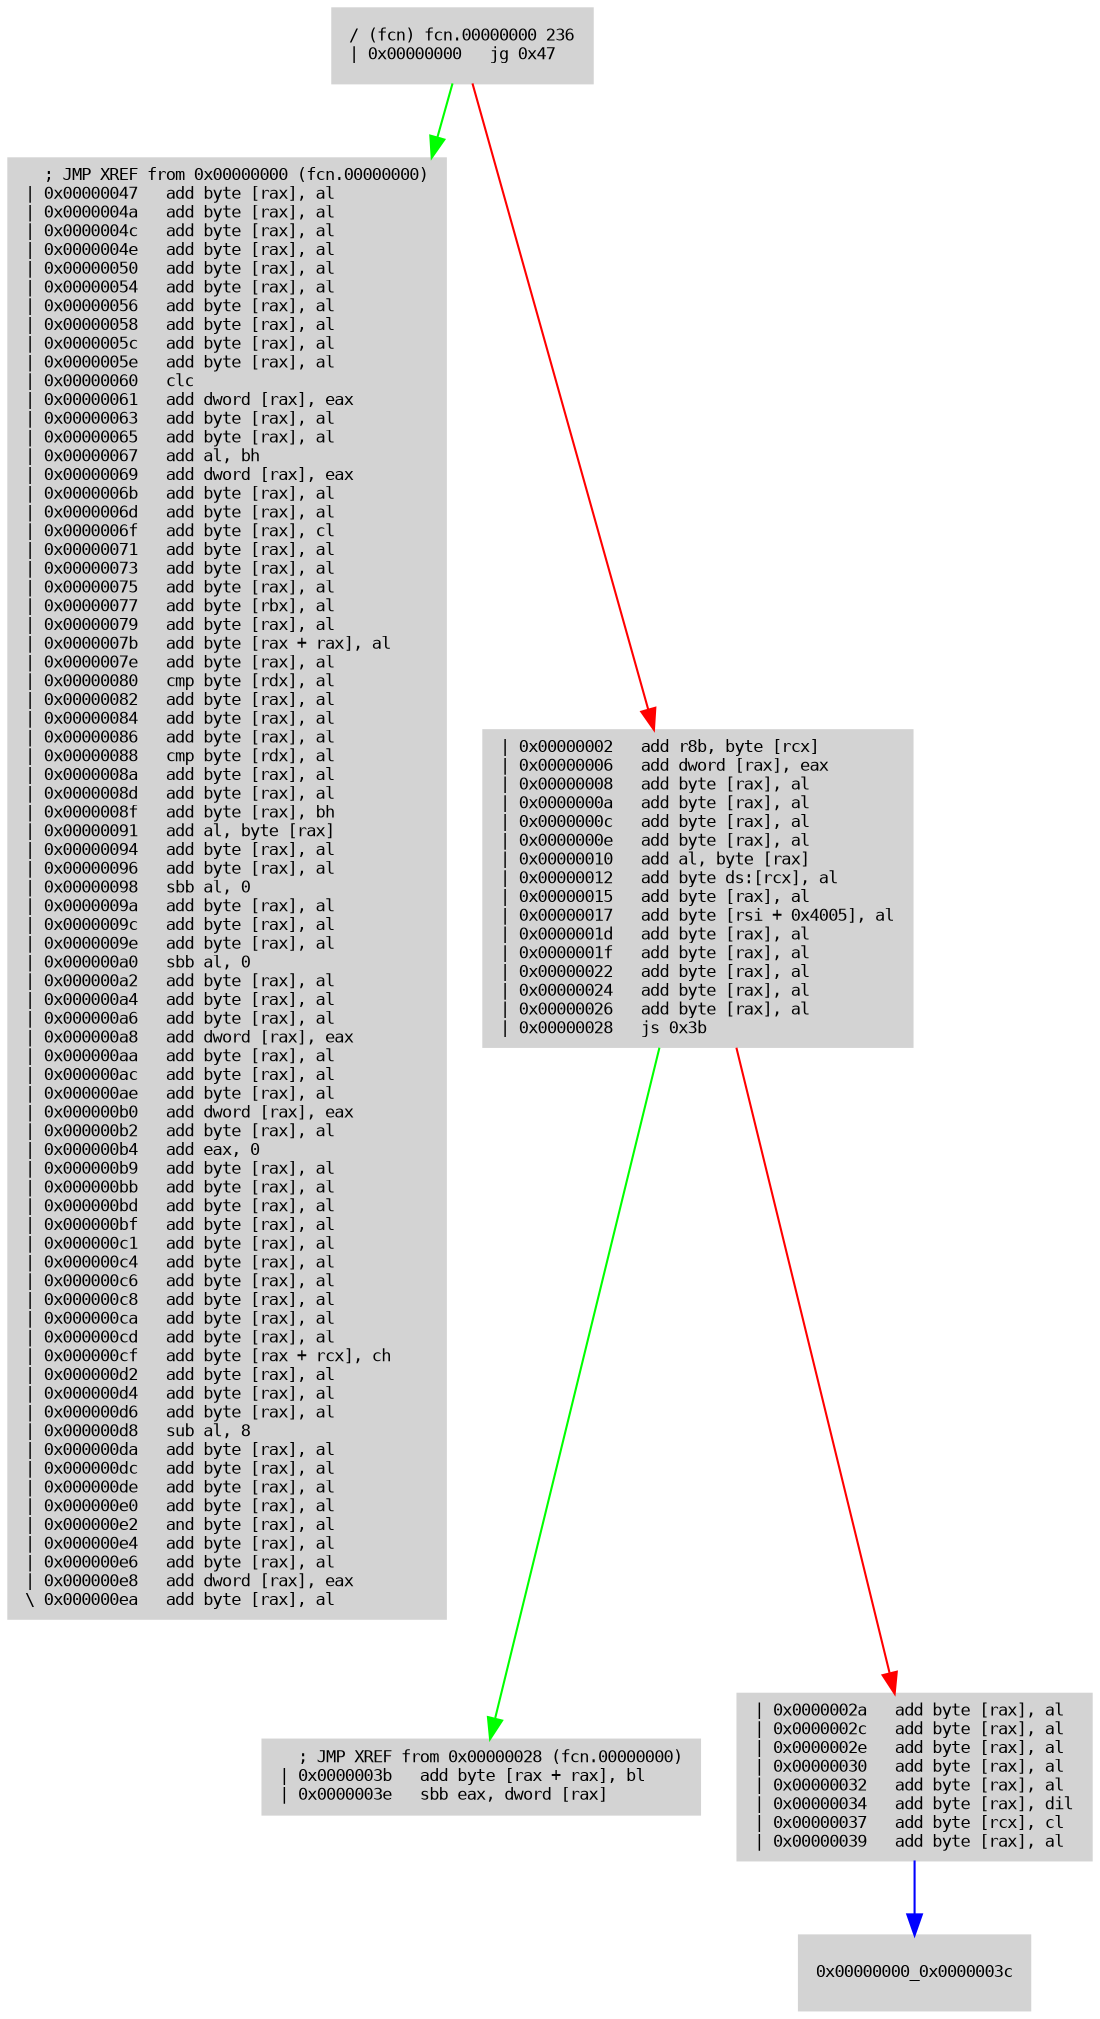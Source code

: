 digraph code {
	graph [bgcolor=white];
	node [color=lightgray, style=filled shape=box fontname="Courier" fontsize="8"];
	"0x00000000_0x00000000" -> "0x00000000_0x00000047" [color="green"];
	"0x00000000_0x00000000" -> "0x00000000_0x00000002" [color="red"];
 "0x00000000_0x00000000" [URL="fcn.00000000/0x00000000", color="lightgray", label="/ (fcn) fcn.00000000 236\l| 0x00000000   jg 0x47\l"]
	"0x00000000_0x00000002" -> "0x00000000_0x0000003b" [color="green"];
	"0x00000000_0x00000002" -> "0x00000000_0x0000002a" [color="red"];
 "0x00000000_0x00000002" [URL="fcn.00000000/0x00000002", color="lightgray", label="| 0x00000002   add r8b, byte [rcx]\l| 0x00000006   add dword [rax], eax\l| 0x00000008   add byte [rax], al\l| 0x0000000a   add byte [rax], al\l| 0x0000000c   add byte [rax], al\l| 0x0000000e   add byte [rax], al\l| 0x00000010   add al, byte [rax]\l| 0x00000012   add byte ds:[rcx], al\l| 0x00000015   add byte [rax], al\l| 0x00000017   add byte [rsi + 0x4005], al\l| 0x0000001d   add byte [rax], al\l| 0x0000001f   add byte [rax], al\l| 0x00000022   add byte [rax], al\l| 0x00000024   add byte [rax], al\l| 0x00000026   add byte [rax], al\l| 0x00000028   js 0x3b\l"]
	"0x00000000_0x0000002a" -> "0x00000000_0x0000003c" [color="blue"];
 "0x00000000_0x0000002a" [URL="fcn.00000000/0x0000002a", color="lightgray", label="| 0x0000002a   add byte [rax], al\l| 0x0000002c   add byte [rax], al\l| 0x0000002e   add byte [rax], al\l| 0x00000030   add byte [rax], al\l| 0x00000032   add byte [rax], al\l| 0x00000034   add byte [rax], dil\l| 0x00000037   add byte [rcx], cl\l| 0x00000039   add byte [rax], al\l"]
 "0x00000000_0x0000003b" [URL="fcn.00000000/0x0000003b", color="lightgray", label="  ; JMP XREF from 0x00000028 (fcn.00000000)\l| 0x0000003b   add byte [rax + rax], bl\l| 0x0000003e   sbb eax, dword [rax]\l"]
 "0x00000000_0x00000047" [URL="fcn.00000000/0x00000047", color="lightgray", label="  ; JMP XREF from 0x00000000 (fcn.00000000)\l| 0x00000047   add byte [rax], al\l| 0x0000004a   add byte [rax], al\l| 0x0000004c   add byte [rax], al\l| 0x0000004e   add byte [rax], al\l| 0x00000050   add byte [rax], al\l| 0x00000054   add byte [rax], al\l| 0x00000056   add byte [rax], al\l| 0x00000058   add byte [rax], al\l| 0x0000005c   add byte [rax], al\l| 0x0000005e   add byte [rax], al\l| 0x00000060   clc\l| 0x00000061   add dword [rax], eax\l| 0x00000063   add byte [rax], al\l| 0x00000065   add byte [rax], al\l| 0x00000067   add al, bh\l| 0x00000069   add dword [rax], eax\l| 0x0000006b   add byte [rax], al\l| 0x0000006d   add byte [rax], al\l| 0x0000006f   add byte [rax], cl\l| 0x00000071   add byte [rax], al\l| 0x00000073   add byte [rax], al\l| 0x00000075   add byte [rax], al\l| 0x00000077   add byte [rbx], al\l| 0x00000079   add byte [rax], al\l| 0x0000007b   add byte [rax + rax], al\l| 0x0000007e   add byte [rax], al\l| 0x00000080   cmp byte [rdx], al\l| 0x00000082   add byte [rax], al\l| 0x00000084   add byte [rax], al\l| 0x00000086   add byte [rax], al\l| 0x00000088   cmp byte [rdx], al\l| 0x0000008a   add byte [rax], al\l| 0x0000008d   add byte [rax], al\l| 0x0000008f   add byte [rax], bh\l| 0x00000091   add al, byte [rax]\l| 0x00000094   add byte [rax], al\l| 0x00000096   add byte [rax], al\l| 0x00000098   sbb al, 0\l| 0x0000009a   add byte [rax], al\l| 0x0000009c   add byte [rax], al\l| 0x0000009e   add byte [rax], al\l| 0x000000a0   sbb al, 0\l| 0x000000a2   add byte [rax], al\l| 0x000000a4   add byte [rax], al\l| 0x000000a6   add byte [rax], al\l| 0x000000a8   add dword [rax], eax\l| 0x000000aa   add byte [rax], al\l| 0x000000ac   add byte [rax], al\l| 0x000000ae   add byte [rax], al\l| 0x000000b0   add dword [rax], eax\l| 0x000000b2   add byte [rax], al\l| 0x000000b4   add eax, 0\l| 0x000000b9   add byte [rax], al\l| 0x000000bb   add byte [rax], al\l| 0x000000bd   add byte [rax], al\l| 0x000000bf   add byte [rax], al\l| 0x000000c1   add byte [rax], al\l| 0x000000c4   add byte [rax], al\l| 0x000000c6   add byte [rax], al\l| 0x000000c8   add byte [rax], al\l| 0x000000ca   add byte [rax], al\l| 0x000000cd   add byte [rax], al\l| 0x000000cf   add byte [rax + rcx], ch\l| 0x000000d2   add byte [rax], al\l| 0x000000d4   add byte [rax], al\l| 0x000000d6   add byte [rax], al\l| 0x000000d8   sub al, 8\l| 0x000000da   add byte [rax], al\l| 0x000000dc   add byte [rax], al\l| 0x000000de   add byte [rax], al\l| 0x000000e0   add byte [rax], al\l| 0x000000e2   and byte [rax], al\l| 0x000000e4   add byte [rax], al\l| 0x000000e6   add byte [rax], al\l| 0x000000e8   add dword [rax], eax\l\\ 0x000000ea   add byte [rax], al\l"]
}
